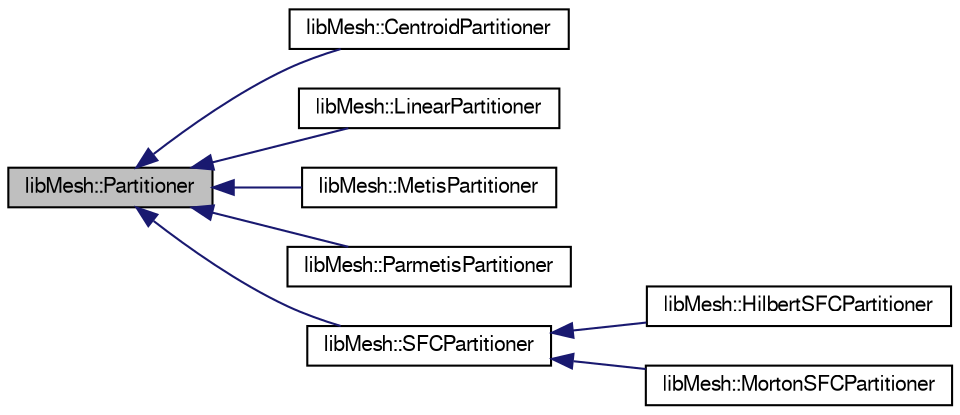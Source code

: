 digraph "libMesh::Partitioner"
{
  edge [fontname="FreeSans",fontsize="10",labelfontname="FreeSans",labelfontsize="10"];
  node [fontname="FreeSans",fontsize="10",shape=record];
  rankdir="LR";
  Node1 [label="libMesh::Partitioner",height=0.2,width=0.4,color="black", fillcolor="grey75", style="filled", fontcolor="black"];
  Node1 -> Node2 [dir="back",color="midnightblue",fontsize="10",style="solid",fontname="FreeSans"];
  Node2 [label="libMesh::CentroidPartitioner",height=0.2,width=0.4,color="black", fillcolor="white", style="filled",URL="$classlibMesh_1_1CentroidPartitioner.html"];
  Node1 -> Node3 [dir="back",color="midnightblue",fontsize="10",style="solid",fontname="FreeSans"];
  Node3 [label="libMesh::LinearPartitioner",height=0.2,width=0.4,color="black", fillcolor="white", style="filled",URL="$classlibMesh_1_1LinearPartitioner.html"];
  Node1 -> Node4 [dir="back",color="midnightblue",fontsize="10",style="solid",fontname="FreeSans"];
  Node4 [label="libMesh::MetisPartitioner",height=0.2,width=0.4,color="black", fillcolor="white", style="filled",URL="$classlibMesh_1_1MetisPartitioner.html"];
  Node1 -> Node5 [dir="back",color="midnightblue",fontsize="10",style="solid",fontname="FreeSans"];
  Node5 [label="libMesh::ParmetisPartitioner",height=0.2,width=0.4,color="black", fillcolor="white", style="filled",URL="$classlibMesh_1_1ParmetisPartitioner.html"];
  Node1 -> Node6 [dir="back",color="midnightblue",fontsize="10",style="solid",fontname="FreeSans"];
  Node6 [label="libMesh::SFCPartitioner",height=0.2,width=0.4,color="black", fillcolor="white", style="filled",URL="$classlibMesh_1_1SFCPartitioner.html"];
  Node6 -> Node7 [dir="back",color="midnightblue",fontsize="10",style="solid",fontname="FreeSans"];
  Node7 [label="libMesh::HilbertSFCPartitioner",height=0.2,width=0.4,color="black", fillcolor="white", style="filled",URL="$classlibMesh_1_1HilbertSFCPartitioner.html"];
  Node6 -> Node8 [dir="back",color="midnightblue",fontsize="10",style="solid",fontname="FreeSans"];
  Node8 [label="libMesh::MortonSFCPartitioner",height=0.2,width=0.4,color="black", fillcolor="white", style="filled",URL="$classlibMesh_1_1MortonSFCPartitioner.html"];
}
